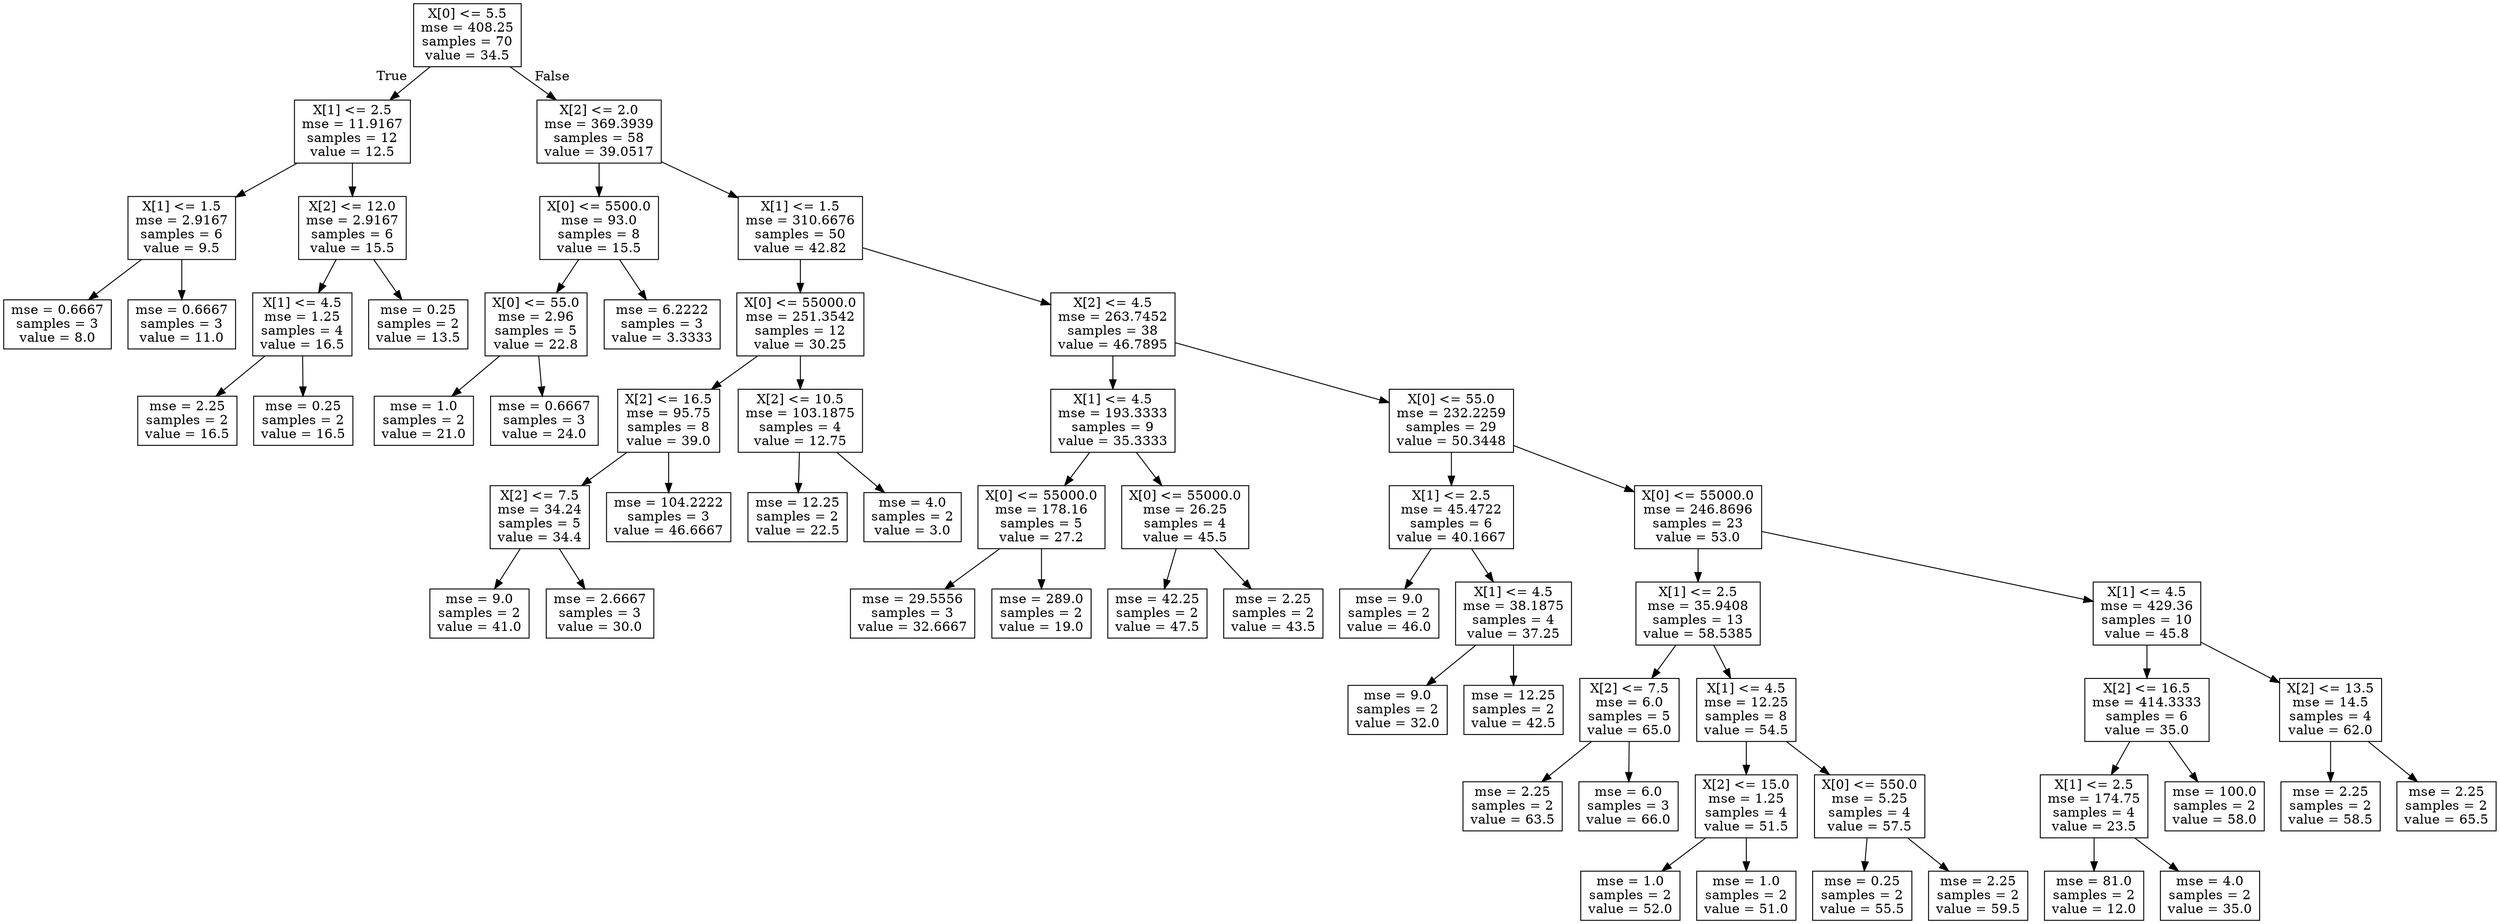 digraph Tree {
node [shape=box] ;
0 [label="X[0] <= 5.5\nmse = 408.25\nsamples = 70\nvalue = 34.5"] ;
1 [label="X[1] <= 2.5\nmse = 11.9167\nsamples = 12\nvalue = 12.5"] ;
0 -> 1 [labeldistance=2.5, labelangle=45, headlabel="True"] ;
2 [label="X[1] <= 1.5\nmse = 2.9167\nsamples = 6\nvalue = 9.5"] ;
1 -> 2 ;
3 [label="mse = 0.6667\nsamples = 3\nvalue = 8.0"] ;
2 -> 3 ;
4 [label="mse = 0.6667\nsamples = 3\nvalue = 11.0"] ;
2 -> 4 ;
5 [label="X[2] <= 12.0\nmse = 2.9167\nsamples = 6\nvalue = 15.5"] ;
1 -> 5 ;
6 [label="X[1] <= 4.5\nmse = 1.25\nsamples = 4\nvalue = 16.5"] ;
5 -> 6 ;
7 [label="mse = 2.25\nsamples = 2\nvalue = 16.5"] ;
6 -> 7 ;
8 [label="mse = 0.25\nsamples = 2\nvalue = 16.5"] ;
6 -> 8 ;
9 [label="mse = 0.25\nsamples = 2\nvalue = 13.5"] ;
5 -> 9 ;
10 [label="X[2] <= 2.0\nmse = 369.3939\nsamples = 58\nvalue = 39.0517"] ;
0 -> 10 [labeldistance=2.5, labelangle=-45, headlabel="False"] ;
11 [label="X[0] <= 5500.0\nmse = 93.0\nsamples = 8\nvalue = 15.5"] ;
10 -> 11 ;
12 [label="X[0] <= 55.0\nmse = 2.96\nsamples = 5\nvalue = 22.8"] ;
11 -> 12 ;
13 [label="mse = 1.0\nsamples = 2\nvalue = 21.0"] ;
12 -> 13 ;
14 [label="mse = 0.6667\nsamples = 3\nvalue = 24.0"] ;
12 -> 14 ;
15 [label="mse = 6.2222\nsamples = 3\nvalue = 3.3333"] ;
11 -> 15 ;
16 [label="X[1] <= 1.5\nmse = 310.6676\nsamples = 50\nvalue = 42.82"] ;
10 -> 16 ;
17 [label="X[0] <= 55000.0\nmse = 251.3542\nsamples = 12\nvalue = 30.25"] ;
16 -> 17 ;
18 [label="X[2] <= 16.5\nmse = 95.75\nsamples = 8\nvalue = 39.0"] ;
17 -> 18 ;
19 [label="X[2] <= 7.5\nmse = 34.24\nsamples = 5\nvalue = 34.4"] ;
18 -> 19 ;
20 [label="mse = 9.0\nsamples = 2\nvalue = 41.0"] ;
19 -> 20 ;
21 [label="mse = 2.6667\nsamples = 3\nvalue = 30.0"] ;
19 -> 21 ;
22 [label="mse = 104.2222\nsamples = 3\nvalue = 46.6667"] ;
18 -> 22 ;
23 [label="X[2] <= 10.5\nmse = 103.1875\nsamples = 4\nvalue = 12.75"] ;
17 -> 23 ;
24 [label="mse = 12.25\nsamples = 2\nvalue = 22.5"] ;
23 -> 24 ;
25 [label="mse = 4.0\nsamples = 2\nvalue = 3.0"] ;
23 -> 25 ;
26 [label="X[2] <= 4.5\nmse = 263.7452\nsamples = 38\nvalue = 46.7895"] ;
16 -> 26 ;
27 [label="X[1] <= 4.5\nmse = 193.3333\nsamples = 9\nvalue = 35.3333"] ;
26 -> 27 ;
28 [label="X[0] <= 55000.0\nmse = 178.16\nsamples = 5\nvalue = 27.2"] ;
27 -> 28 ;
29 [label="mse = 29.5556\nsamples = 3\nvalue = 32.6667"] ;
28 -> 29 ;
30 [label="mse = 289.0\nsamples = 2\nvalue = 19.0"] ;
28 -> 30 ;
31 [label="X[0] <= 55000.0\nmse = 26.25\nsamples = 4\nvalue = 45.5"] ;
27 -> 31 ;
32 [label="mse = 42.25\nsamples = 2\nvalue = 47.5"] ;
31 -> 32 ;
33 [label="mse = 2.25\nsamples = 2\nvalue = 43.5"] ;
31 -> 33 ;
34 [label="X[0] <= 55.0\nmse = 232.2259\nsamples = 29\nvalue = 50.3448"] ;
26 -> 34 ;
35 [label="X[1] <= 2.5\nmse = 45.4722\nsamples = 6\nvalue = 40.1667"] ;
34 -> 35 ;
36 [label="mse = 9.0\nsamples = 2\nvalue = 46.0"] ;
35 -> 36 ;
37 [label="X[1] <= 4.5\nmse = 38.1875\nsamples = 4\nvalue = 37.25"] ;
35 -> 37 ;
38 [label="mse = 9.0\nsamples = 2\nvalue = 32.0"] ;
37 -> 38 ;
39 [label="mse = 12.25\nsamples = 2\nvalue = 42.5"] ;
37 -> 39 ;
40 [label="X[0] <= 55000.0\nmse = 246.8696\nsamples = 23\nvalue = 53.0"] ;
34 -> 40 ;
41 [label="X[1] <= 2.5\nmse = 35.9408\nsamples = 13\nvalue = 58.5385"] ;
40 -> 41 ;
42 [label="X[2] <= 7.5\nmse = 6.0\nsamples = 5\nvalue = 65.0"] ;
41 -> 42 ;
43 [label="mse = 2.25\nsamples = 2\nvalue = 63.5"] ;
42 -> 43 ;
44 [label="mse = 6.0\nsamples = 3\nvalue = 66.0"] ;
42 -> 44 ;
45 [label="X[1] <= 4.5\nmse = 12.25\nsamples = 8\nvalue = 54.5"] ;
41 -> 45 ;
46 [label="X[2] <= 15.0\nmse = 1.25\nsamples = 4\nvalue = 51.5"] ;
45 -> 46 ;
47 [label="mse = 1.0\nsamples = 2\nvalue = 52.0"] ;
46 -> 47 ;
48 [label="mse = 1.0\nsamples = 2\nvalue = 51.0"] ;
46 -> 48 ;
49 [label="X[0] <= 550.0\nmse = 5.25\nsamples = 4\nvalue = 57.5"] ;
45 -> 49 ;
50 [label="mse = 0.25\nsamples = 2\nvalue = 55.5"] ;
49 -> 50 ;
51 [label="mse = 2.25\nsamples = 2\nvalue = 59.5"] ;
49 -> 51 ;
52 [label="X[1] <= 4.5\nmse = 429.36\nsamples = 10\nvalue = 45.8"] ;
40 -> 52 ;
53 [label="X[2] <= 16.5\nmse = 414.3333\nsamples = 6\nvalue = 35.0"] ;
52 -> 53 ;
54 [label="X[1] <= 2.5\nmse = 174.75\nsamples = 4\nvalue = 23.5"] ;
53 -> 54 ;
55 [label="mse = 81.0\nsamples = 2\nvalue = 12.0"] ;
54 -> 55 ;
56 [label="mse = 4.0\nsamples = 2\nvalue = 35.0"] ;
54 -> 56 ;
57 [label="mse = 100.0\nsamples = 2\nvalue = 58.0"] ;
53 -> 57 ;
58 [label="X[2] <= 13.5\nmse = 14.5\nsamples = 4\nvalue = 62.0"] ;
52 -> 58 ;
59 [label="mse = 2.25\nsamples = 2\nvalue = 58.5"] ;
58 -> 59 ;
60 [label="mse = 2.25\nsamples = 2\nvalue = 65.5"] ;
58 -> 60 ;
}